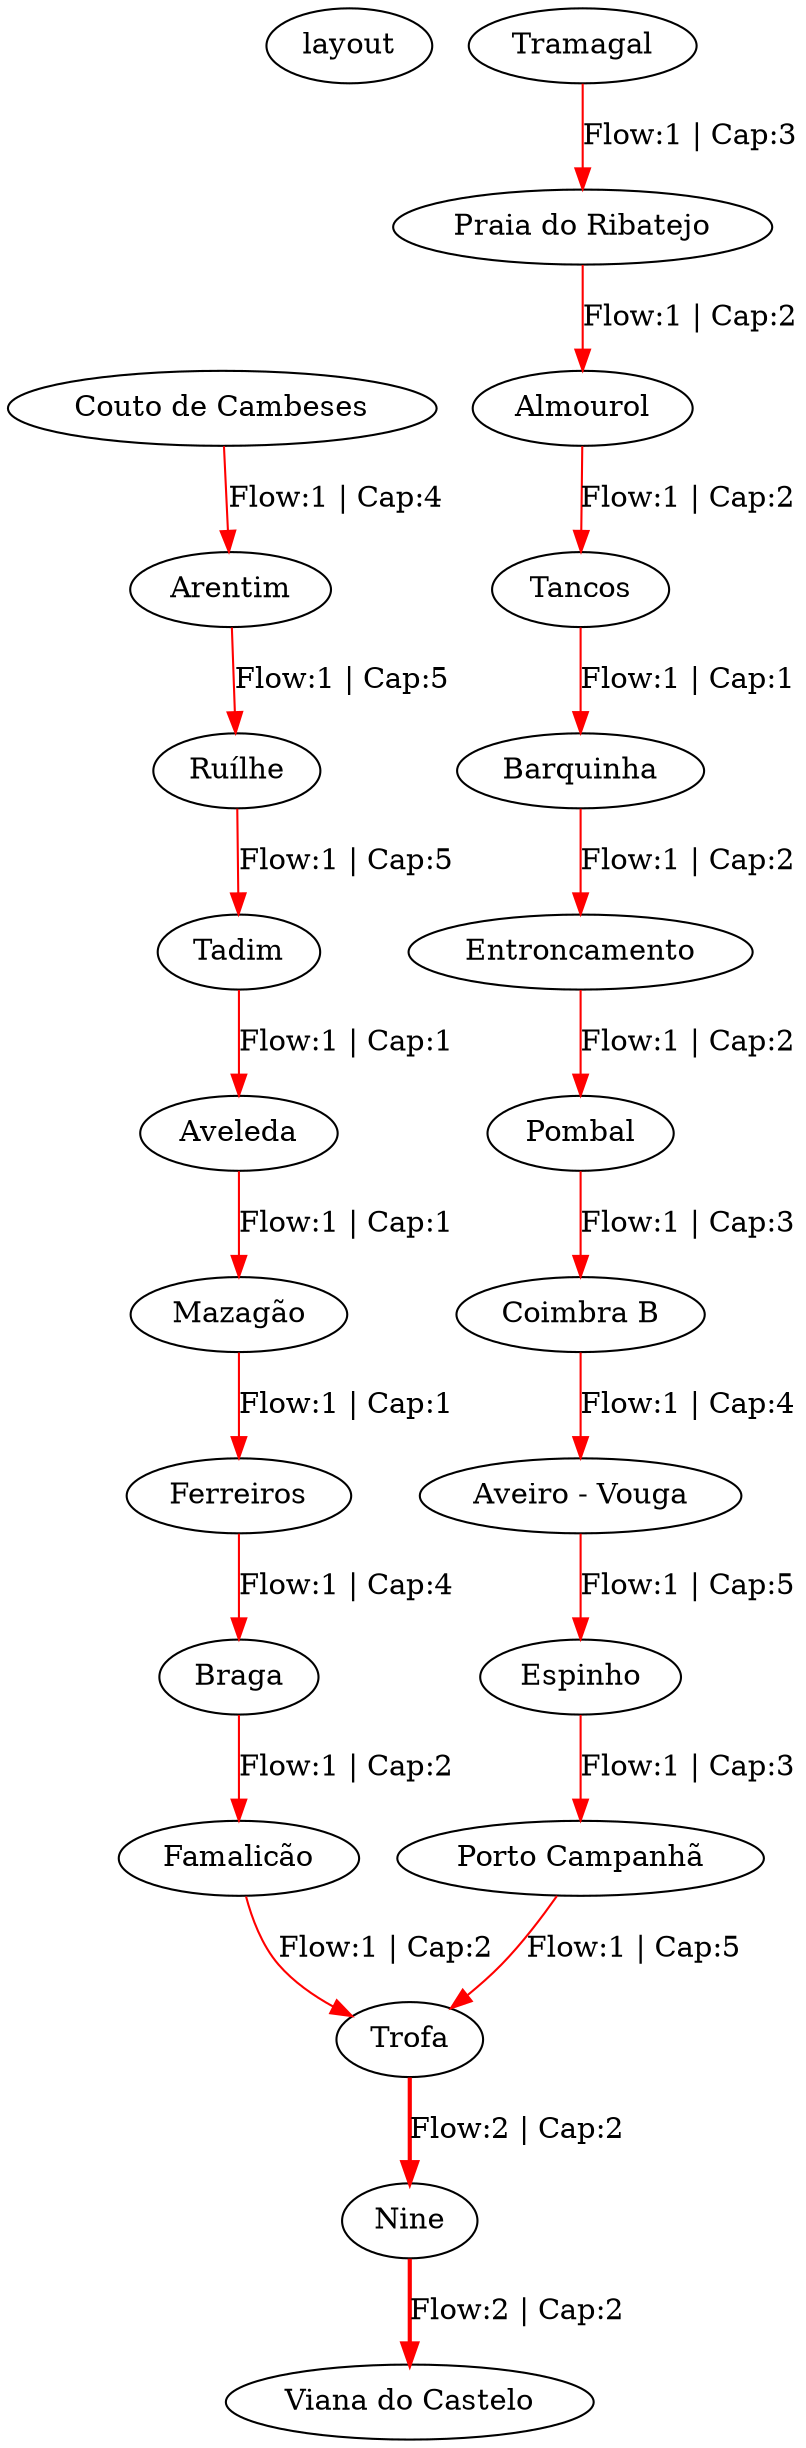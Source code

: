 digraph G {
layout: neato;

	"Porto Campanhã" -> "Trofa" [label="Flow:1 | Cap:5", color=red, penwidth=1];
	"Nine" -> "Viana do Castelo" [label="Flow:2 | Cap:2", color=red, penwidth=2];
	"Pombal" -> "Coimbra B" [label="Flow:1 | Cap:3", color=red, penwidth=1];
	"Famalicão" -> "Trofa" [label="Flow:1 | Cap:2", color=red, penwidth=1];
	"Aveiro - Vouga" -> "Espinho" [label="Flow:1 | Cap:5", color=red, penwidth=1];
	"Ferreiros" -> "Braga" [label="Flow:1 | Cap:4", color=red, penwidth=1];
	"Entroncamento" -> "Pombal" [label="Flow:1 | Cap:2", color=red, penwidth=1];
	"Braga" -> "Famalicão" [label="Flow:1 | Cap:2", color=red, penwidth=1];
	"Espinho" -> "Porto Campanhã" [label="Flow:1 | Cap:3", color=red, penwidth=1];
	"Aveleda" -> "Mazagão" [label="Flow:1 | Cap:1", color=red, penwidth=1];
	"Coimbra B" -> "Aveiro - Vouga" [label="Flow:1 | Cap:4", color=red, penwidth=1];
	"Mazagão" -> "Ferreiros" [label="Flow:1 | Cap:1", color=red, penwidth=1];
	"Ruílhe" -> "Tadim" [label="Flow:1 | Cap:5", color=red, penwidth=1];
	"Tadim" -> "Aveleda" [label="Flow:1 | Cap:1", color=red, penwidth=1];
	"Tramagal" -> "Praia do Ribatejo" [label="Flow:1 | Cap:3", color=red, penwidth=1];
	"Arentim" -> "Ruílhe" [label="Flow:1 | Cap:5", color=red, penwidth=1];
	"Couto de Cambeses" -> "Arentim" [label="Flow:1 | Cap:4", color=red, penwidth=1];
	"Barquinha" -> "Entroncamento" [label="Flow:1 | Cap:2", color=red, penwidth=1];
	"Almourol" -> "Tancos" [label="Flow:1 | Cap:2", color=red, penwidth=1];
	"Trofa" -> "Nine" [label="Flow:2 | Cap:2", color=red, penwidth=2];
	"Praia do Ribatejo" -> "Almourol" [label="Flow:1 | Cap:2", color=red, penwidth=1];
	"Tancos" -> "Barquinha" [label="Flow:1 | Cap:1", color=red, penwidth=1];
}